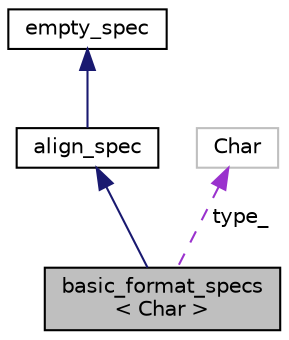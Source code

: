 digraph "basic_format_specs&lt; Char &gt;"
{
  edge [fontname="Helvetica",fontsize="10",labelfontname="Helvetica",labelfontsize="10"];
  node [fontname="Helvetica",fontsize="10",shape=record];
  Node1 [label="basic_format_specs\l\< Char \>",height=0.2,width=0.4,color="black", fillcolor="grey75", style="filled" fontcolor="black"];
  Node2 -> Node1 [dir="back",color="midnightblue",fontsize="10",style="solid",fontname="Helvetica"];
  Node2 [label="align_spec",height=0.2,width=0.4,color="black", fillcolor="white", style="filled",URL="$structalign__spec.html"];
  Node3 -> Node2 [dir="back",color="midnightblue",fontsize="10",style="solid",fontname="Helvetica"];
  Node3 [label="empty_spec",height=0.2,width=0.4,color="black", fillcolor="white", style="filled",URL="$structempty__spec.html"];
  Node4 -> Node1 [dir="back",color="darkorchid3",fontsize="10",style="dashed",label=" type_" ,fontname="Helvetica"];
  Node4 [label="Char",height=0.2,width=0.4,color="grey75", fillcolor="white", style="filled"];
}
